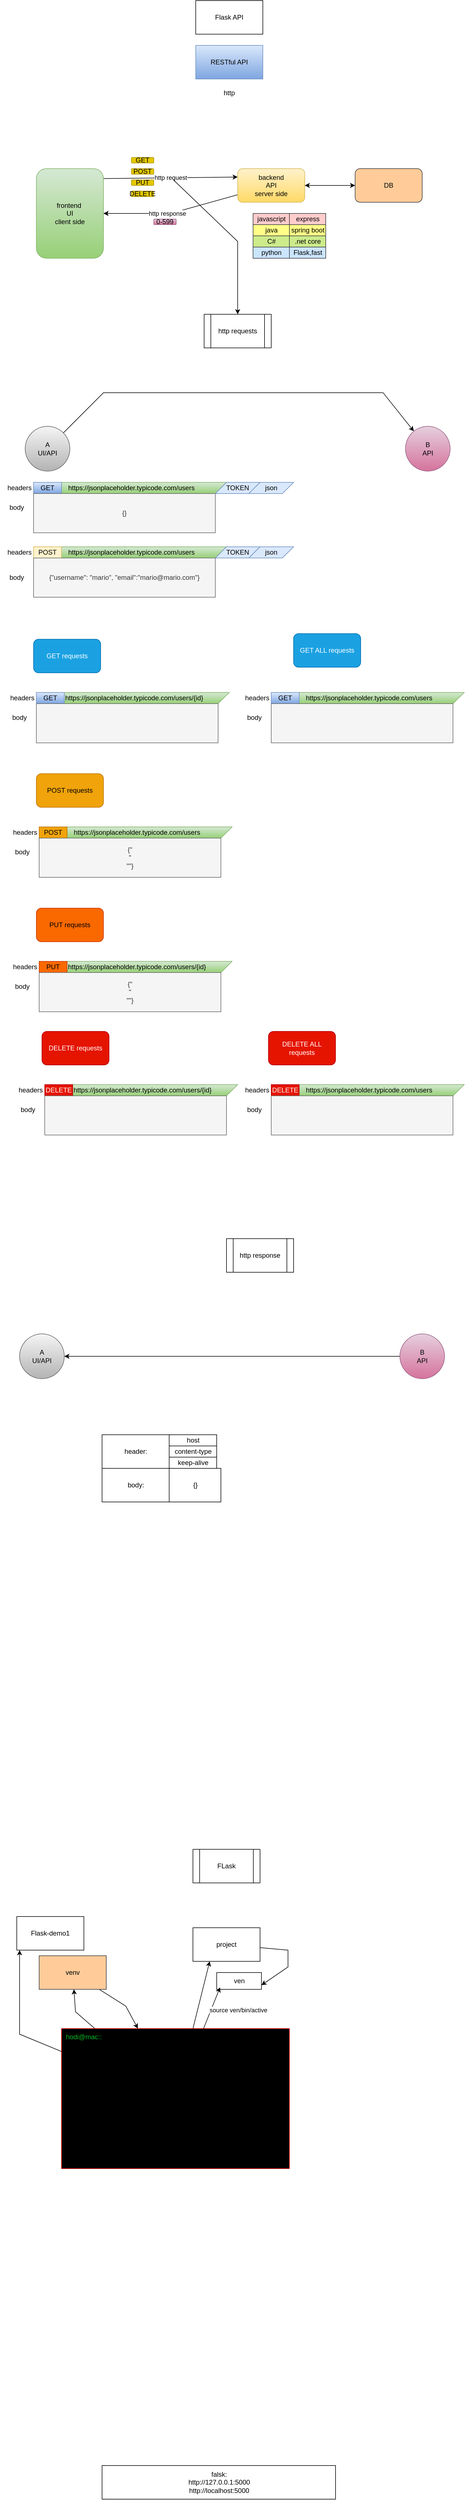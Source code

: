 <mxfile version="26.0.4">
  <diagram name="Page-1" id="GthyW93kNpt3VWJGJKRr">
    <mxGraphModel dx="1143" dy="829" grid="1" gridSize="10" guides="1" tooltips="1" connect="1" arrows="1" fold="1" page="1" pageScale="1" pageWidth="850" pageHeight="1100" math="0" shadow="0">
      <root>
        <mxCell id="0" />
        <mxCell id="1" parent="0" />
        <mxCell id="PLhtSornNI57p6g1RZ7C-660" value="Flask API" style="rounded=0;whiteSpace=wrap;html=1;" vertex="1" parent="1">
          <mxGeometry x="365" y="20" width="120" height="60" as="geometry" />
        </mxCell>
        <mxCell id="PLhtSornNI57p6g1RZ7C-662" value="RESTful API" style="rounded=0;whiteSpace=wrap;html=1;fillColor=#dae8fc;gradientColor=#7ea6e0;strokeColor=#6c8ebf;" vertex="1" parent="1">
          <mxGeometry x="365" y="100" width="120" height="60" as="geometry" />
        </mxCell>
        <mxCell id="PLhtSornNI57p6g1RZ7C-668" value="http request" style="edgeStyle=none;rounded=0;orthogonalLoop=1;jettySize=auto;html=1;exitX=1.003;exitY=0.111;exitDx=0;exitDy=0;entryX=0;entryY=0.25;entryDx=0;entryDy=0;exitPerimeter=0;" edge="1" parent="1" source="PLhtSornNI57p6g1RZ7C-663" target="PLhtSornNI57p6g1RZ7C-664">
          <mxGeometry x="0.001" relative="1" as="geometry">
            <mxPoint as="offset" />
          </mxGeometry>
        </mxCell>
        <mxCell id="PLhtSornNI57p6g1RZ7C-663" value="frontend&amp;nbsp;&lt;br&gt;UI&lt;br&gt;client side" style="rounded=1;whiteSpace=wrap;html=1;fillColor=#d5e8d4;gradientColor=#97d077;strokeColor=#82b366;" vertex="1" parent="1">
          <mxGeometry x="80" y="320" width="120" height="160" as="geometry" />
        </mxCell>
        <mxCell id="PLhtSornNI57p6g1RZ7C-676" style="edgeStyle=none;rounded=0;orthogonalLoop=1;jettySize=auto;html=1;" edge="1" parent="1" source="PLhtSornNI57p6g1RZ7C-664" target="PLhtSornNI57p6g1RZ7C-663">
          <mxGeometry relative="1" as="geometry">
            <Array as="points">
              <mxPoint x="320" y="400" />
            </Array>
          </mxGeometry>
        </mxCell>
        <mxCell id="PLhtSornNI57p6g1RZ7C-677" value="http response" style="edgeLabel;html=1;align=center;verticalAlign=middle;resizable=0;points=[];" vertex="1" connectable="0" parent="PLhtSornNI57p6g1RZ7C-676">
          <mxGeometry x="0.07" relative="1" as="geometry">
            <mxPoint as="offset" />
          </mxGeometry>
        </mxCell>
        <mxCell id="PLhtSornNI57p6g1RZ7C-680" style="edgeStyle=none;rounded=0;orthogonalLoop=1;jettySize=auto;html=1;entryX=0;entryY=0.5;entryDx=0;entryDy=0;" edge="1" parent="1" source="PLhtSornNI57p6g1RZ7C-664" target="PLhtSornNI57p6g1RZ7C-665">
          <mxGeometry relative="1" as="geometry" />
        </mxCell>
        <mxCell id="PLhtSornNI57p6g1RZ7C-664" value="backend&lt;br&gt;API&lt;br&gt;server side" style="rounded=1;whiteSpace=wrap;html=1;fillColor=#fff2cc;gradientColor=#ffd966;strokeColor=#d6b656;" vertex="1" parent="1">
          <mxGeometry x="440" y="320" width="120" height="60" as="geometry" />
        </mxCell>
        <mxCell id="PLhtSornNI57p6g1RZ7C-681" style="edgeStyle=none;rounded=0;orthogonalLoop=1;jettySize=auto;html=1;" edge="1" parent="1" source="PLhtSornNI57p6g1RZ7C-665" target="PLhtSornNI57p6g1RZ7C-664">
          <mxGeometry relative="1" as="geometry" />
        </mxCell>
        <mxCell id="PLhtSornNI57p6g1RZ7C-665" value="DB" style="rounded=1;whiteSpace=wrap;html=1;fillColor=#ffcc99;strokeColor=#36393d;" vertex="1" parent="1">
          <mxGeometry x="650" y="320" width="120" height="60" as="geometry" />
        </mxCell>
        <mxCell id="PLhtSornNI57p6g1RZ7C-666" style="edgeStyle=none;rounded=0;orthogonalLoop=1;jettySize=auto;html=1;exitX=0.25;exitY=1;exitDx=0;exitDy=0;" edge="1" parent="1" source="PLhtSornNI57p6g1RZ7C-665" target="PLhtSornNI57p6g1RZ7C-665">
          <mxGeometry relative="1" as="geometry" />
        </mxCell>
        <mxCell id="PLhtSornNI57p6g1RZ7C-667" value="http" style="text;html=1;align=center;verticalAlign=middle;whiteSpace=wrap;rounded=0;" vertex="1" parent="1">
          <mxGeometry x="395" y="170" width="60" height="30" as="geometry" />
        </mxCell>
        <mxCell id="PLhtSornNI57p6g1RZ7C-669" value="GET" style="rounded=1;whiteSpace=wrap;html=1;fillColor=#e3c800;strokeColor=#B09500;fontColor=#000000;" vertex="1" parent="1">
          <mxGeometry x="250" y="300" width="40" height="10" as="geometry" />
        </mxCell>
        <mxCell id="PLhtSornNI57p6g1RZ7C-672" value="POST" style="rounded=1;whiteSpace=wrap;html=1;fillColor=#e3c800;strokeColor=#B09500;fontColor=#000000;" vertex="1" parent="1">
          <mxGeometry x="250" y="320" width="40" height="10" as="geometry" />
        </mxCell>
        <mxCell id="PLhtSornNI57p6g1RZ7C-674" value="PUT" style="rounded=1;whiteSpace=wrap;html=1;fillColor=#e3c800;strokeColor=#B09500;fontColor=#000000;" vertex="1" parent="1">
          <mxGeometry x="250" y="340" width="40" height="10" as="geometry" />
        </mxCell>
        <mxCell id="PLhtSornNI57p6g1RZ7C-675" value="DELETE" style="rounded=1;whiteSpace=wrap;html=1;fillColor=#e3c800;strokeColor=#B09500;fontColor=#000000;" vertex="1" parent="1">
          <mxGeometry x="250" y="360" width="40" height="10" as="geometry" />
        </mxCell>
        <mxCell id="PLhtSornNI57p6g1RZ7C-679" value="0-599" style="rounded=1;whiteSpace=wrap;html=1;fillColor=#e6d0de;strokeColor=#996185;gradientColor=#d5739d;" vertex="1" parent="1">
          <mxGeometry x="290" y="410" width="40" height="10" as="geometry" />
        </mxCell>
        <mxCell id="PLhtSornNI57p6g1RZ7C-682" value="" style="endArrow=classic;html=1;rounded=0;" edge="1" parent="1">
          <mxGeometry width="50" height="50" relative="1" as="geometry">
            <mxPoint x="325" y="340" as="sourcePoint" />
            <mxPoint x="440" y="580" as="targetPoint" />
            <Array as="points">
              <mxPoint x="440" y="450" />
            </Array>
          </mxGeometry>
        </mxCell>
        <mxCell id="PLhtSornNI57p6g1RZ7C-683" value="http requests" style="shape=process;whiteSpace=wrap;html=1;backgroundOutline=1;" vertex="1" parent="1">
          <mxGeometry x="380" y="580" width="120" height="60" as="geometry" />
        </mxCell>
        <mxCell id="PLhtSornNI57p6g1RZ7C-686" style="edgeStyle=none;rounded=0;orthogonalLoop=1;jettySize=auto;html=1;" edge="1" parent="1" source="PLhtSornNI57p6g1RZ7C-684" target="PLhtSornNI57p6g1RZ7C-685">
          <mxGeometry relative="1" as="geometry">
            <Array as="points">
              <mxPoint x="200" y="720" />
              <mxPoint x="700" y="720" />
            </Array>
          </mxGeometry>
        </mxCell>
        <mxCell id="PLhtSornNI57p6g1RZ7C-684" value="A&lt;br&gt;UI/API" style="ellipse;whiteSpace=wrap;html=1;aspect=fixed;fillColor=#f5f5f5;gradientColor=#b3b3b3;strokeColor=#666666;" vertex="1" parent="1">
          <mxGeometry x="60" y="780" width="80" height="80" as="geometry" />
        </mxCell>
        <mxCell id="PLhtSornNI57p6g1RZ7C-685" value="B&lt;br&gt;API" style="ellipse;whiteSpace=wrap;html=1;aspect=fixed;fillColor=#e6d0de;gradientColor=#d5739d;strokeColor=#996185;" vertex="1" parent="1">
          <mxGeometry x="740" y="780" width="80" height="80" as="geometry" />
        </mxCell>
        <mxCell id="PLhtSornNI57p6g1RZ7C-689" value="GET" style="rounded=0;whiteSpace=wrap;html=1;fillColor=#dae8fc;gradientColor=#7ea6e0;strokeColor=#6c8ebf;" vertex="1" parent="1">
          <mxGeometry x="75" y="880" width="50" height="20" as="geometry" />
        </mxCell>
        <mxCell id="PLhtSornNI57p6g1RZ7C-691" value="https://jsonplaceholder.typicode.com/users" style="shape=parallelogram;perimeter=parallelogramPerimeter;whiteSpace=wrap;html=1;fixedSize=1;fillColor=#d5e8d4;gradientColor=#97d077;strokeColor=#82b366;" vertex="1" parent="1">
          <mxGeometry x="80" y="880" width="340" height="20" as="geometry" />
        </mxCell>
        <mxCell id="PLhtSornNI57p6g1RZ7C-692" value="GET" style="rounded=0;whiteSpace=wrap;html=1;fillColor=#dae8fc;gradientColor=#7ea6e0;strokeColor=#6c8ebf;" vertex="1" parent="1">
          <mxGeometry x="75" y="880" width="50" height="20" as="geometry" />
        </mxCell>
        <mxCell id="PLhtSornNI57p6g1RZ7C-693" value="{}" style="rounded=0;whiteSpace=wrap;html=1;fillColor=#f5f5f5;strokeColor=#666666;fontColor=#333333;" vertex="1" parent="1">
          <mxGeometry x="75" y="900" width="325" height="70" as="geometry" />
        </mxCell>
        <mxCell id="PLhtSornNI57p6g1RZ7C-694" value="body" style="text;html=1;align=center;verticalAlign=middle;whiteSpace=wrap;rounded=0;" vertex="1" parent="1">
          <mxGeometry x="15" y="910" width="60" height="30" as="geometry" />
        </mxCell>
        <mxCell id="PLhtSornNI57p6g1RZ7C-695" value="headers" style="text;html=1;align=center;verticalAlign=middle;whiteSpace=wrap;rounded=0;" vertex="1" parent="1">
          <mxGeometry x="20" y="875" width="60" height="30" as="geometry" />
        </mxCell>
        <mxCell id="PLhtSornNI57p6g1RZ7C-696" value="TOKEN" style="shape=parallelogram;perimeter=parallelogramPerimeter;whiteSpace=wrap;html=1;fixedSize=1;fillColor=#dae8fc;strokeColor=#6c8ebf;" vertex="1" parent="1">
          <mxGeometry x="400" y="880" width="80" height="20" as="geometry" />
        </mxCell>
        <mxCell id="PLhtSornNI57p6g1RZ7C-697" value="json" style="shape=parallelogram;perimeter=parallelogramPerimeter;whiteSpace=wrap;html=1;fixedSize=1;fillColor=#dae8fc;strokeColor=#6c8ebf;" vertex="1" parent="1">
          <mxGeometry x="460" y="880" width="80" height="20" as="geometry" />
        </mxCell>
        <mxCell id="PLhtSornNI57p6g1RZ7C-699" value="GET" style="rounded=0;whiteSpace=wrap;html=1;fillColor=#dae8fc;gradientColor=#7ea6e0;strokeColor=#6c8ebf;" vertex="1" parent="1">
          <mxGeometry x="75" y="995" width="50" height="20" as="geometry" />
        </mxCell>
        <mxCell id="PLhtSornNI57p6g1RZ7C-700" value="https://jsonplaceholder.typicode.com/users" style="shape=parallelogram;perimeter=parallelogramPerimeter;whiteSpace=wrap;html=1;fixedSize=1;fillColor=#d5e8d4;gradientColor=#97d077;strokeColor=#82b366;" vertex="1" parent="1">
          <mxGeometry x="80" y="995" width="340" height="20" as="geometry" />
        </mxCell>
        <mxCell id="PLhtSornNI57p6g1RZ7C-701" value="POST" style="rounded=0;whiteSpace=wrap;html=1;fillColor=#fff2cc;strokeColor=#d6b656;" vertex="1" parent="1">
          <mxGeometry x="75" y="995" width="50" height="20" as="geometry" />
        </mxCell>
        <mxCell id="PLhtSornNI57p6g1RZ7C-702" value="{&quot;username&quot;: &quot;mario&quot;, &quot;email&quot;:&quot;mario@mario.com&quot;}" style="rounded=0;whiteSpace=wrap;html=1;fillColor=#f5f5f5;strokeColor=#666666;fontColor=#333333;" vertex="1" parent="1">
          <mxGeometry x="75" y="1015" width="325" height="70" as="geometry" />
        </mxCell>
        <mxCell id="PLhtSornNI57p6g1RZ7C-703" value="headers" style="text;html=1;align=center;verticalAlign=middle;whiteSpace=wrap;rounded=0;" vertex="1" parent="1">
          <mxGeometry x="20" y="990" width="60" height="30" as="geometry" />
        </mxCell>
        <mxCell id="PLhtSornNI57p6g1RZ7C-704" value="TOKEN" style="shape=parallelogram;perimeter=parallelogramPerimeter;whiteSpace=wrap;html=1;fixedSize=1;fillColor=#dae8fc;strokeColor=#6c8ebf;" vertex="1" parent="1">
          <mxGeometry x="400" y="995" width="80" height="20" as="geometry" />
        </mxCell>
        <mxCell id="PLhtSornNI57p6g1RZ7C-705" value="json" style="shape=parallelogram;perimeter=parallelogramPerimeter;whiteSpace=wrap;html=1;fixedSize=1;fillColor=#dae8fc;strokeColor=#6c8ebf;" vertex="1" parent="1">
          <mxGeometry x="460" y="995" width="80" height="20" as="geometry" />
        </mxCell>
        <mxCell id="PLhtSornNI57p6g1RZ7C-706" value="body" style="text;html=1;align=center;verticalAlign=middle;whiteSpace=wrap;rounded=0;" vertex="1" parent="1">
          <mxGeometry x="15" y="1035" width="60" height="30" as="geometry" />
        </mxCell>
        <mxCell id="PLhtSornNI57p6g1RZ7C-711" value="GET" style="rounded=0;whiteSpace=wrap;html=1;fillColor=#dae8fc;gradientColor=#7ea6e0;strokeColor=#6c8ebf;" vertex="1" parent="1">
          <mxGeometry x="80" y="1255" width="50" height="20" as="geometry" />
        </mxCell>
        <mxCell id="PLhtSornNI57p6g1RZ7C-712" value="https://jsonplaceholder.typicode.com/users/{id}" style="shape=parallelogram;perimeter=parallelogramPerimeter;whiteSpace=wrap;html=1;fixedSize=1;fillColor=#d5e8d4;gradientColor=#97d077;strokeColor=#82b366;" vertex="1" parent="1">
          <mxGeometry x="85" y="1255" width="340" height="20" as="geometry" />
        </mxCell>
        <mxCell id="PLhtSornNI57p6g1RZ7C-713" value="GET" style="rounded=0;whiteSpace=wrap;html=1;fillColor=#dae8fc;gradientColor=#7ea6e0;strokeColor=#6c8ebf;" vertex="1" parent="1">
          <mxGeometry x="80" y="1255" width="50" height="20" as="geometry" />
        </mxCell>
        <mxCell id="PLhtSornNI57p6g1RZ7C-714" value="" style="rounded=0;whiteSpace=wrap;html=1;fillColor=#f5f5f5;strokeColor=#666666;fontColor=#333333;" vertex="1" parent="1">
          <mxGeometry x="80" y="1275" width="325" height="70" as="geometry" />
        </mxCell>
        <mxCell id="PLhtSornNI57p6g1RZ7C-715" value="body" style="text;html=1;align=center;verticalAlign=middle;whiteSpace=wrap;rounded=0;" vertex="1" parent="1">
          <mxGeometry x="20" y="1285" width="60" height="30" as="geometry" />
        </mxCell>
        <mxCell id="PLhtSornNI57p6g1RZ7C-716" value="headers" style="text;html=1;align=center;verticalAlign=middle;whiteSpace=wrap;rounded=0;" vertex="1" parent="1">
          <mxGeometry x="25" y="1250" width="60" height="30" as="geometry" />
        </mxCell>
        <mxCell id="PLhtSornNI57p6g1RZ7C-717" value="GET requests" style="rounded=1;whiteSpace=wrap;html=1;fillColor=#1ba1e2;strokeColor=#006EAF;fontColor=#ffffff;" vertex="1" parent="1">
          <mxGeometry x="75" y="1160" width="120" height="60" as="geometry" />
        </mxCell>
        <mxCell id="PLhtSornNI57p6g1RZ7C-718" value="GET ALL requests" style="rounded=1;whiteSpace=wrap;html=1;fillColor=#1ba1e2;strokeColor=#006EAF;fontColor=#ffffff;" vertex="1" parent="1">
          <mxGeometry x="540" y="1150" width="120" height="60" as="geometry" />
        </mxCell>
        <mxCell id="PLhtSornNI57p6g1RZ7C-719" value="GET" style="rounded=0;whiteSpace=wrap;html=1;fillColor=#dae8fc;gradientColor=#7ea6e0;strokeColor=#6c8ebf;" vertex="1" parent="1">
          <mxGeometry x="500" y="1255" width="50" height="20" as="geometry" />
        </mxCell>
        <mxCell id="PLhtSornNI57p6g1RZ7C-720" value="https://jsonplaceholder.typicode.com/users" style="shape=parallelogram;perimeter=parallelogramPerimeter;whiteSpace=wrap;html=1;fixedSize=1;fillColor=#d5e8d4;gradientColor=#97d077;strokeColor=#82b366;" vertex="1" parent="1">
          <mxGeometry x="505" y="1255" width="340" height="20" as="geometry" />
        </mxCell>
        <mxCell id="PLhtSornNI57p6g1RZ7C-721" value="GET" style="rounded=0;whiteSpace=wrap;html=1;fillColor=#dae8fc;gradientColor=#7ea6e0;strokeColor=#6c8ebf;" vertex="1" parent="1">
          <mxGeometry x="500" y="1255" width="50" height="20" as="geometry" />
        </mxCell>
        <mxCell id="PLhtSornNI57p6g1RZ7C-722" value="" style="rounded=0;whiteSpace=wrap;html=1;fillColor=#f5f5f5;strokeColor=#666666;fontColor=#333333;" vertex="1" parent="1">
          <mxGeometry x="500" y="1275" width="325" height="70" as="geometry" />
        </mxCell>
        <mxCell id="PLhtSornNI57p6g1RZ7C-723" value="body" style="text;html=1;align=center;verticalAlign=middle;whiteSpace=wrap;rounded=0;" vertex="1" parent="1">
          <mxGeometry x="440" y="1285" width="60" height="30" as="geometry" />
        </mxCell>
        <mxCell id="PLhtSornNI57p6g1RZ7C-724" value="headers" style="text;html=1;align=center;verticalAlign=middle;whiteSpace=wrap;rounded=0;" vertex="1" parent="1">
          <mxGeometry x="445" y="1250" width="60" height="30" as="geometry" />
        </mxCell>
        <mxCell id="PLhtSornNI57p6g1RZ7C-729" value="GET" style="rounded=0;whiteSpace=wrap;html=1;fillColor=#dae8fc;gradientColor=#7ea6e0;strokeColor=#6c8ebf;" vertex="1" parent="1">
          <mxGeometry x="85" y="1495" width="50" height="20" as="geometry" />
        </mxCell>
        <mxCell id="PLhtSornNI57p6g1RZ7C-730" value="https://jsonplaceholder.typicode.com/users" style="shape=parallelogram;perimeter=parallelogramPerimeter;whiteSpace=wrap;html=1;fixedSize=1;fillColor=#d5e8d4;gradientColor=#97d077;strokeColor=#82b366;" vertex="1" parent="1">
          <mxGeometry x="90" y="1495" width="340" height="20" as="geometry" />
        </mxCell>
        <mxCell id="PLhtSornNI57p6g1RZ7C-731" value="POST" style="rounded=0;whiteSpace=wrap;html=1;fillColor=#f0a30a;strokeColor=#BD7000;fontColor=#000000;" vertex="1" parent="1">
          <mxGeometry x="85" y="1495" width="50" height="20" as="geometry" />
        </mxCell>
        <mxCell id="PLhtSornNI57p6g1RZ7C-732" value="{&quot;&lt;br&gt;&quot;&lt;br&gt;&quot;&quot;}" style="rounded=0;whiteSpace=wrap;html=1;fillColor=#f5f5f5;strokeColor=#666666;fontColor=#333333;" vertex="1" parent="1">
          <mxGeometry x="85" y="1515" width="325" height="70" as="geometry" />
        </mxCell>
        <mxCell id="PLhtSornNI57p6g1RZ7C-733" value="body" style="text;html=1;align=center;verticalAlign=middle;whiteSpace=wrap;rounded=0;" vertex="1" parent="1">
          <mxGeometry x="25" y="1525" width="60" height="30" as="geometry" />
        </mxCell>
        <mxCell id="PLhtSornNI57p6g1RZ7C-734" value="headers" style="text;html=1;align=center;verticalAlign=middle;whiteSpace=wrap;rounded=0;" vertex="1" parent="1">
          <mxGeometry x="30" y="1490" width="60" height="30" as="geometry" />
        </mxCell>
        <mxCell id="PLhtSornNI57p6g1RZ7C-735" value="POST requests" style="rounded=1;whiteSpace=wrap;html=1;fillColor=#f0a30a;strokeColor=#BD7000;fontColor=#000000;" vertex="1" parent="1">
          <mxGeometry x="80" y="1400" width="120" height="60" as="geometry" />
        </mxCell>
        <mxCell id="PLhtSornNI57p6g1RZ7C-736" value="GET" style="rounded=0;whiteSpace=wrap;html=1;fillColor=#dae8fc;gradientColor=#7ea6e0;strokeColor=#6c8ebf;" vertex="1" parent="1">
          <mxGeometry x="85" y="1735" width="50" height="20" as="geometry" />
        </mxCell>
        <mxCell id="PLhtSornNI57p6g1RZ7C-737" value="https://jsonplaceholder.typicode.com/users/{id}" style="shape=parallelogram;perimeter=parallelogramPerimeter;whiteSpace=wrap;html=1;fixedSize=1;fillColor=#d5e8d4;gradientColor=#97d077;strokeColor=#82b366;" vertex="1" parent="1">
          <mxGeometry x="90" y="1735" width="340" height="20" as="geometry" />
        </mxCell>
        <mxCell id="PLhtSornNI57p6g1RZ7C-738" value="PUT" style="rounded=0;whiteSpace=wrap;html=1;fillColor=#fa6800;strokeColor=#C73500;fontColor=#000000;" vertex="1" parent="1">
          <mxGeometry x="85" y="1735" width="50" height="20" as="geometry" />
        </mxCell>
        <mxCell id="PLhtSornNI57p6g1RZ7C-739" value="{&quot;&lt;br&gt;&quot;&lt;br&gt;&quot;&quot;}" style="rounded=0;whiteSpace=wrap;html=1;fillColor=#f5f5f5;strokeColor=#666666;fontColor=#333333;" vertex="1" parent="1">
          <mxGeometry x="85" y="1755" width="325" height="70" as="geometry" />
        </mxCell>
        <mxCell id="PLhtSornNI57p6g1RZ7C-740" value="body" style="text;html=1;align=center;verticalAlign=middle;whiteSpace=wrap;rounded=0;" vertex="1" parent="1">
          <mxGeometry x="25" y="1765" width="60" height="30" as="geometry" />
        </mxCell>
        <mxCell id="PLhtSornNI57p6g1RZ7C-741" value="headers" style="text;html=1;align=center;verticalAlign=middle;whiteSpace=wrap;rounded=0;" vertex="1" parent="1">
          <mxGeometry x="30" y="1730" width="60" height="30" as="geometry" />
        </mxCell>
        <mxCell id="PLhtSornNI57p6g1RZ7C-742" value="PUT requests" style="rounded=1;whiteSpace=wrap;html=1;fillColor=#fa6800;strokeColor=#C73500;fontColor=#000000;" vertex="1" parent="1">
          <mxGeometry x="80" y="1640" width="120" height="60" as="geometry" />
        </mxCell>
        <mxCell id="PLhtSornNI57p6g1RZ7C-743" value="GET" style="rounded=0;whiteSpace=wrap;html=1;fillColor=#dae8fc;gradientColor=#7ea6e0;strokeColor=#6c8ebf;" vertex="1" parent="1">
          <mxGeometry x="95" y="1955" width="50" height="20" as="geometry" />
        </mxCell>
        <mxCell id="PLhtSornNI57p6g1RZ7C-744" value="https://jsonplaceholder.typicode.com/users/{id}" style="shape=parallelogram;perimeter=parallelogramPerimeter;whiteSpace=wrap;html=1;fixedSize=1;fillColor=#d5e8d4;gradientColor=#97d077;strokeColor=#82b366;" vertex="1" parent="1">
          <mxGeometry x="100" y="1955" width="340" height="20" as="geometry" />
        </mxCell>
        <mxCell id="PLhtSornNI57p6g1RZ7C-745" value="DELETE" style="rounded=0;whiteSpace=wrap;html=1;fillColor=#e51400;strokeColor=#B20000;fontColor=#ffffff;" vertex="1" parent="1">
          <mxGeometry x="95" y="1955" width="50" height="20" as="geometry" />
        </mxCell>
        <mxCell id="PLhtSornNI57p6g1RZ7C-746" value="" style="rounded=0;whiteSpace=wrap;html=1;fillColor=#f5f5f5;strokeColor=#666666;fontColor=#333333;" vertex="1" parent="1">
          <mxGeometry x="95" y="1975" width="325" height="70" as="geometry" />
        </mxCell>
        <mxCell id="PLhtSornNI57p6g1RZ7C-747" value="body" style="text;html=1;align=center;verticalAlign=middle;whiteSpace=wrap;rounded=0;" vertex="1" parent="1">
          <mxGeometry x="35" y="1985" width="60" height="30" as="geometry" />
        </mxCell>
        <mxCell id="PLhtSornNI57p6g1RZ7C-748" value="headers" style="text;html=1;align=center;verticalAlign=middle;whiteSpace=wrap;rounded=0;" vertex="1" parent="1">
          <mxGeometry x="40" y="1950" width="60" height="30" as="geometry" />
        </mxCell>
        <mxCell id="PLhtSornNI57p6g1RZ7C-749" value="DELETE requests" style="rounded=1;whiteSpace=wrap;html=1;fillColor=#e51400;strokeColor=#B20000;fontColor=#ffffff;" vertex="1" parent="1">
          <mxGeometry x="90" y="1860" width="120" height="60" as="geometry" />
        </mxCell>
        <mxCell id="PLhtSornNI57p6g1RZ7C-750" value="GET" style="rounded=0;whiteSpace=wrap;html=1;fillColor=#dae8fc;gradientColor=#7ea6e0;strokeColor=#6c8ebf;" vertex="1" parent="1">
          <mxGeometry x="500" y="1955" width="50" height="20" as="geometry" />
        </mxCell>
        <mxCell id="PLhtSornNI57p6g1RZ7C-751" value="https://jsonplaceholder.typicode.com/users" style="shape=parallelogram;perimeter=parallelogramPerimeter;whiteSpace=wrap;html=1;fixedSize=1;fillColor=#d5e8d4;gradientColor=#97d077;strokeColor=#82b366;" vertex="1" parent="1">
          <mxGeometry x="505" y="1955" width="340" height="20" as="geometry" />
        </mxCell>
        <mxCell id="PLhtSornNI57p6g1RZ7C-752" value="DELETE" style="rounded=0;whiteSpace=wrap;html=1;fillColor=#e51400;strokeColor=#B20000;fontColor=#ffffff;" vertex="1" parent="1">
          <mxGeometry x="500" y="1955" width="50" height="20" as="geometry" />
        </mxCell>
        <mxCell id="PLhtSornNI57p6g1RZ7C-753" value="" style="rounded=0;whiteSpace=wrap;html=1;fillColor=#f5f5f5;strokeColor=#666666;fontColor=#333333;" vertex="1" parent="1">
          <mxGeometry x="500" y="1975" width="325" height="70" as="geometry" />
        </mxCell>
        <mxCell id="PLhtSornNI57p6g1RZ7C-754" value="body" style="text;html=1;align=center;verticalAlign=middle;whiteSpace=wrap;rounded=0;" vertex="1" parent="1">
          <mxGeometry x="440" y="1985" width="60" height="30" as="geometry" />
        </mxCell>
        <mxCell id="PLhtSornNI57p6g1RZ7C-755" value="headers" style="text;html=1;align=center;verticalAlign=middle;whiteSpace=wrap;rounded=0;" vertex="1" parent="1">
          <mxGeometry x="445" y="1950" width="60" height="30" as="geometry" />
        </mxCell>
        <mxCell id="PLhtSornNI57p6g1RZ7C-756" value="DELETE ALL requests" style="rounded=1;whiteSpace=wrap;html=1;fillColor=#e51400;strokeColor=#B20000;fontColor=#ffffff;" vertex="1" parent="1">
          <mxGeometry x="495" y="1860" width="120" height="60" as="geometry" />
        </mxCell>
        <mxCell id="PLhtSornNI57p6g1RZ7C-757" value="http response" style="shape=process;whiteSpace=wrap;html=1;backgroundOutline=1;" vertex="1" parent="1">
          <mxGeometry x="420" y="2230" width="120" height="60" as="geometry" />
        </mxCell>
        <mxCell id="PLhtSornNI57p6g1RZ7C-759" value="A&lt;br&gt;UI/API" style="ellipse;whiteSpace=wrap;html=1;aspect=fixed;fillColor=#f5f5f5;gradientColor=#b3b3b3;strokeColor=#666666;" vertex="1" parent="1">
          <mxGeometry x="50" y="2400" width="80" height="80" as="geometry" />
        </mxCell>
        <mxCell id="PLhtSornNI57p6g1RZ7C-761" style="edgeStyle=none;rounded=0;orthogonalLoop=1;jettySize=auto;html=1;entryX=1;entryY=0.5;entryDx=0;entryDy=0;" edge="1" parent="1" source="PLhtSornNI57p6g1RZ7C-760" target="PLhtSornNI57p6g1RZ7C-759">
          <mxGeometry relative="1" as="geometry" />
        </mxCell>
        <mxCell id="PLhtSornNI57p6g1RZ7C-760" value="B&lt;br&gt;API" style="ellipse;whiteSpace=wrap;html=1;aspect=fixed;fillColor=#e6d0de;gradientColor=#d5739d;strokeColor=#996185;" vertex="1" parent="1">
          <mxGeometry x="730" y="2400" width="80" height="80" as="geometry" />
        </mxCell>
        <mxCell id="PLhtSornNI57p6g1RZ7C-762" value="header:" style="rounded=0;whiteSpace=wrap;html=1;" vertex="1" parent="1">
          <mxGeometry x="197.5" y="2580" width="120" height="60" as="geometry" />
        </mxCell>
        <mxCell id="PLhtSornNI57p6g1RZ7C-763" value="body:" style="rounded=0;whiteSpace=wrap;html=1;" vertex="1" parent="1">
          <mxGeometry x="197.5" y="2640" width="120" height="60" as="geometry" />
        </mxCell>
        <mxCell id="PLhtSornNI57p6g1RZ7C-764" value="host" style="rounded=0;whiteSpace=wrap;html=1;" vertex="1" parent="1">
          <mxGeometry x="317.5" y="2580" width="85" height="20" as="geometry" />
        </mxCell>
        <mxCell id="PLhtSornNI57p6g1RZ7C-765" value="content-type" style="rounded=0;whiteSpace=wrap;html=1;" vertex="1" parent="1">
          <mxGeometry x="317.5" y="2600" width="85" height="20" as="geometry" />
        </mxCell>
        <mxCell id="PLhtSornNI57p6g1RZ7C-766" value="keep-alive" style="rounded=0;whiteSpace=wrap;html=1;" vertex="1" parent="1">
          <mxGeometry x="317.5" y="2620" width="85" height="20" as="geometry" />
        </mxCell>
        <mxCell id="PLhtSornNI57p6g1RZ7C-767" value="{}" style="rounded=0;whiteSpace=wrap;html=1;" vertex="1" parent="1">
          <mxGeometry x="317.5" y="2640" width="92.5" height="60" as="geometry" />
        </mxCell>
        <mxCell id="PLhtSornNI57p6g1RZ7C-768" value="javascript" style="rounded=0;whiteSpace=wrap;html=1;fillColor=#ffcccc;strokeColor=#36393d;" vertex="1" parent="1">
          <mxGeometry x="467.5" y="400" width="65" height="20" as="geometry" />
        </mxCell>
        <mxCell id="PLhtSornNI57p6g1RZ7C-769" value="java" style="rounded=0;whiteSpace=wrap;html=1;fillColor=#ffff88;strokeColor=#36393d;" vertex="1" parent="1">
          <mxGeometry x="467.5" y="420" width="65" height="20" as="geometry" />
        </mxCell>
        <mxCell id="PLhtSornNI57p6g1RZ7C-770" value="C#" style="rounded=0;whiteSpace=wrap;html=1;fillColor=#cdeb8b;strokeColor=#36393d;" vertex="1" parent="1">
          <mxGeometry x="467.5" y="440" width="65" height="20" as="geometry" />
        </mxCell>
        <mxCell id="PLhtSornNI57p6g1RZ7C-771" value="python" style="rounded=0;whiteSpace=wrap;html=1;fillColor=#cce5ff;strokeColor=#36393d;" vertex="1" parent="1">
          <mxGeometry x="467.5" y="460" width="65" height="20" as="geometry" />
        </mxCell>
        <mxCell id="PLhtSornNI57p6g1RZ7C-772" value="express" style="rounded=0;whiteSpace=wrap;html=1;fillColor=#ffcccc;strokeColor=#36393d;" vertex="1" parent="1">
          <mxGeometry x="532.5" y="400" width="65" height="20" as="geometry" />
        </mxCell>
        <mxCell id="PLhtSornNI57p6g1RZ7C-773" value="spring boot" style="rounded=0;whiteSpace=wrap;html=1;fillColor=#ffff88;strokeColor=#36393d;" vertex="1" parent="1">
          <mxGeometry x="532.5" y="420" width="65" height="20" as="geometry" />
        </mxCell>
        <mxCell id="PLhtSornNI57p6g1RZ7C-774" value=".net core" style="rounded=0;whiteSpace=wrap;html=1;fillColor=#cdeb8b;strokeColor=#36393d;" vertex="1" parent="1">
          <mxGeometry x="532.5" y="440" width="65" height="20" as="geometry" />
        </mxCell>
        <mxCell id="PLhtSornNI57p6g1RZ7C-775" value="Flask,fast" style="rounded=0;whiteSpace=wrap;html=1;fillColor=#cce5ff;strokeColor=#36393d;" vertex="1" parent="1">
          <mxGeometry x="532.5" y="460" width="65" height="20" as="geometry" />
        </mxCell>
        <mxCell id="PLhtSornNI57p6g1RZ7C-776" value="FLask" style="shape=process;whiteSpace=wrap;html=1;backgroundOutline=1;" vertex="1" parent="1">
          <mxGeometry x="360" y="3320" width="120" height="60" as="geometry" />
        </mxCell>
        <mxCell id="PLhtSornNI57p6g1RZ7C-777" value="Flask-demo1" style="rounded=0;whiteSpace=wrap;html=1;" vertex="1" parent="1">
          <mxGeometry x="45" y="3440" width="120" height="60" as="geometry" />
        </mxCell>
        <mxCell id="PLhtSornNI57p6g1RZ7C-783" style="edgeStyle=none;rounded=0;orthogonalLoop=1;jettySize=auto;html=1;" edge="1" parent="1" source="PLhtSornNI57p6g1RZ7C-778" target="PLhtSornNI57p6g1RZ7C-779">
          <mxGeometry relative="1" as="geometry">
            <Array as="points">
              <mxPoint x="240" y="3600" />
            </Array>
          </mxGeometry>
        </mxCell>
        <mxCell id="PLhtSornNI57p6g1RZ7C-778" value="venv" style="rounded=0;whiteSpace=wrap;html=1;fillColor=#ffcc99;strokeColor=#36393d;" vertex="1" parent="1">
          <mxGeometry x="85" y="3510" width="120" height="60" as="geometry" />
        </mxCell>
        <mxCell id="PLhtSornNI57p6g1RZ7C-782" style="edgeStyle=none;rounded=0;orthogonalLoop=1;jettySize=auto;html=1;" edge="1" parent="1" source="PLhtSornNI57p6g1RZ7C-779" target="PLhtSornNI57p6g1RZ7C-778">
          <mxGeometry relative="1" as="geometry">
            <Array as="points">
              <mxPoint x="150" y="3610" />
            </Array>
          </mxGeometry>
        </mxCell>
        <mxCell id="PLhtSornNI57p6g1RZ7C-788" style="edgeStyle=none;rounded=0;orthogonalLoop=1;jettySize=auto;html=1;entryX=0.25;entryY=1;entryDx=0;entryDy=0;" edge="1" parent="1" source="PLhtSornNI57p6g1RZ7C-779" target="PLhtSornNI57p6g1RZ7C-784">
          <mxGeometry relative="1" as="geometry" />
        </mxCell>
        <mxCell id="PLhtSornNI57p6g1RZ7C-779" value="a" style="rounded=0;whiteSpace=wrap;html=1;fillColor=#000000;strokeColor=light-dark(#f00000, #ededed);" vertex="1" parent="1">
          <mxGeometry x="125" y="3640" width="407.5" height="250" as="geometry" />
        </mxCell>
        <mxCell id="PLhtSornNI57p6g1RZ7C-780" style="edgeStyle=none;rounded=0;orthogonalLoop=1;jettySize=auto;html=1;entryX=0.042;entryY=1;entryDx=0;entryDy=0;entryPerimeter=0;" edge="1" parent="1" source="PLhtSornNI57p6g1RZ7C-779" target="PLhtSornNI57p6g1RZ7C-777">
          <mxGeometry relative="1" as="geometry">
            <Array as="points">
              <mxPoint x="50" y="3650" />
            </Array>
          </mxGeometry>
        </mxCell>
        <mxCell id="PLhtSornNI57p6g1RZ7C-781" value="hodi@mac::" style="text;html=1;align=center;verticalAlign=middle;whiteSpace=wrap;rounded=0;fontColor=light-dark(#09be27, #ededed);" vertex="1" parent="1">
          <mxGeometry x="135" y="3640" width="60" height="30" as="geometry" />
        </mxCell>
        <mxCell id="PLhtSornNI57p6g1RZ7C-786" style="edgeStyle=none;rounded=0;orthogonalLoop=1;jettySize=auto;html=1;entryX=1;entryY=0.75;entryDx=0;entryDy=0;" edge="1" parent="1" source="PLhtSornNI57p6g1RZ7C-784" target="PLhtSornNI57p6g1RZ7C-785">
          <mxGeometry relative="1" as="geometry">
            <Array as="points">
              <mxPoint x="530" y="3500" />
              <mxPoint x="530" y="3530" />
            </Array>
          </mxGeometry>
        </mxCell>
        <mxCell id="PLhtSornNI57p6g1RZ7C-784" value="project" style="rounded=0;whiteSpace=wrap;html=1;" vertex="1" parent="1">
          <mxGeometry x="360" y="3460" width="120" height="60" as="geometry" />
        </mxCell>
        <mxCell id="PLhtSornNI57p6g1RZ7C-785" value="ven" style="rounded=0;whiteSpace=wrap;html=1;" vertex="1" parent="1">
          <mxGeometry x="402.5" y="3540" width="80" height="30" as="geometry" />
        </mxCell>
        <mxCell id="PLhtSornNI57p6g1RZ7C-787" style="edgeStyle=none;rounded=0;orthogonalLoop=1;jettySize=auto;html=1;entryX=0.075;entryY=0.882;entryDx=0;entryDy=0;entryPerimeter=0;" edge="1" parent="1" source="PLhtSornNI57p6g1RZ7C-779" target="PLhtSornNI57p6g1RZ7C-785">
          <mxGeometry relative="1" as="geometry" />
        </mxCell>
        <mxCell id="PLhtSornNI57p6g1RZ7C-789" value="source ven/bin/active" style="edgeLabel;html=1;align=center;verticalAlign=middle;resizable=0;points=[];" vertex="1" connectable="0" parent="PLhtSornNI57p6g1RZ7C-787">
          <mxGeometry x="-0.083" y="-2" relative="1" as="geometry">
            <mxPoint x="46" as="offset" />
          </mxGeometry>
        </mxCell>
        <mxCell id="PLhtSornNI57p6g1RZ7C-790" value="falsk:&lt;br&gt;http://127.0.0.1:5000&lt;br&gt;http://localhost:5000" style="rounded=0;whiteSpace=wrap;html=1;" vertex="1" parent="1">
          <mxGeometry x="197.5" y="4420" width="417.5" height="60" as="geometry" />
        </mxCell>
      </root>
    </mxGraphModel>
  </diagram>
</mxfile>
